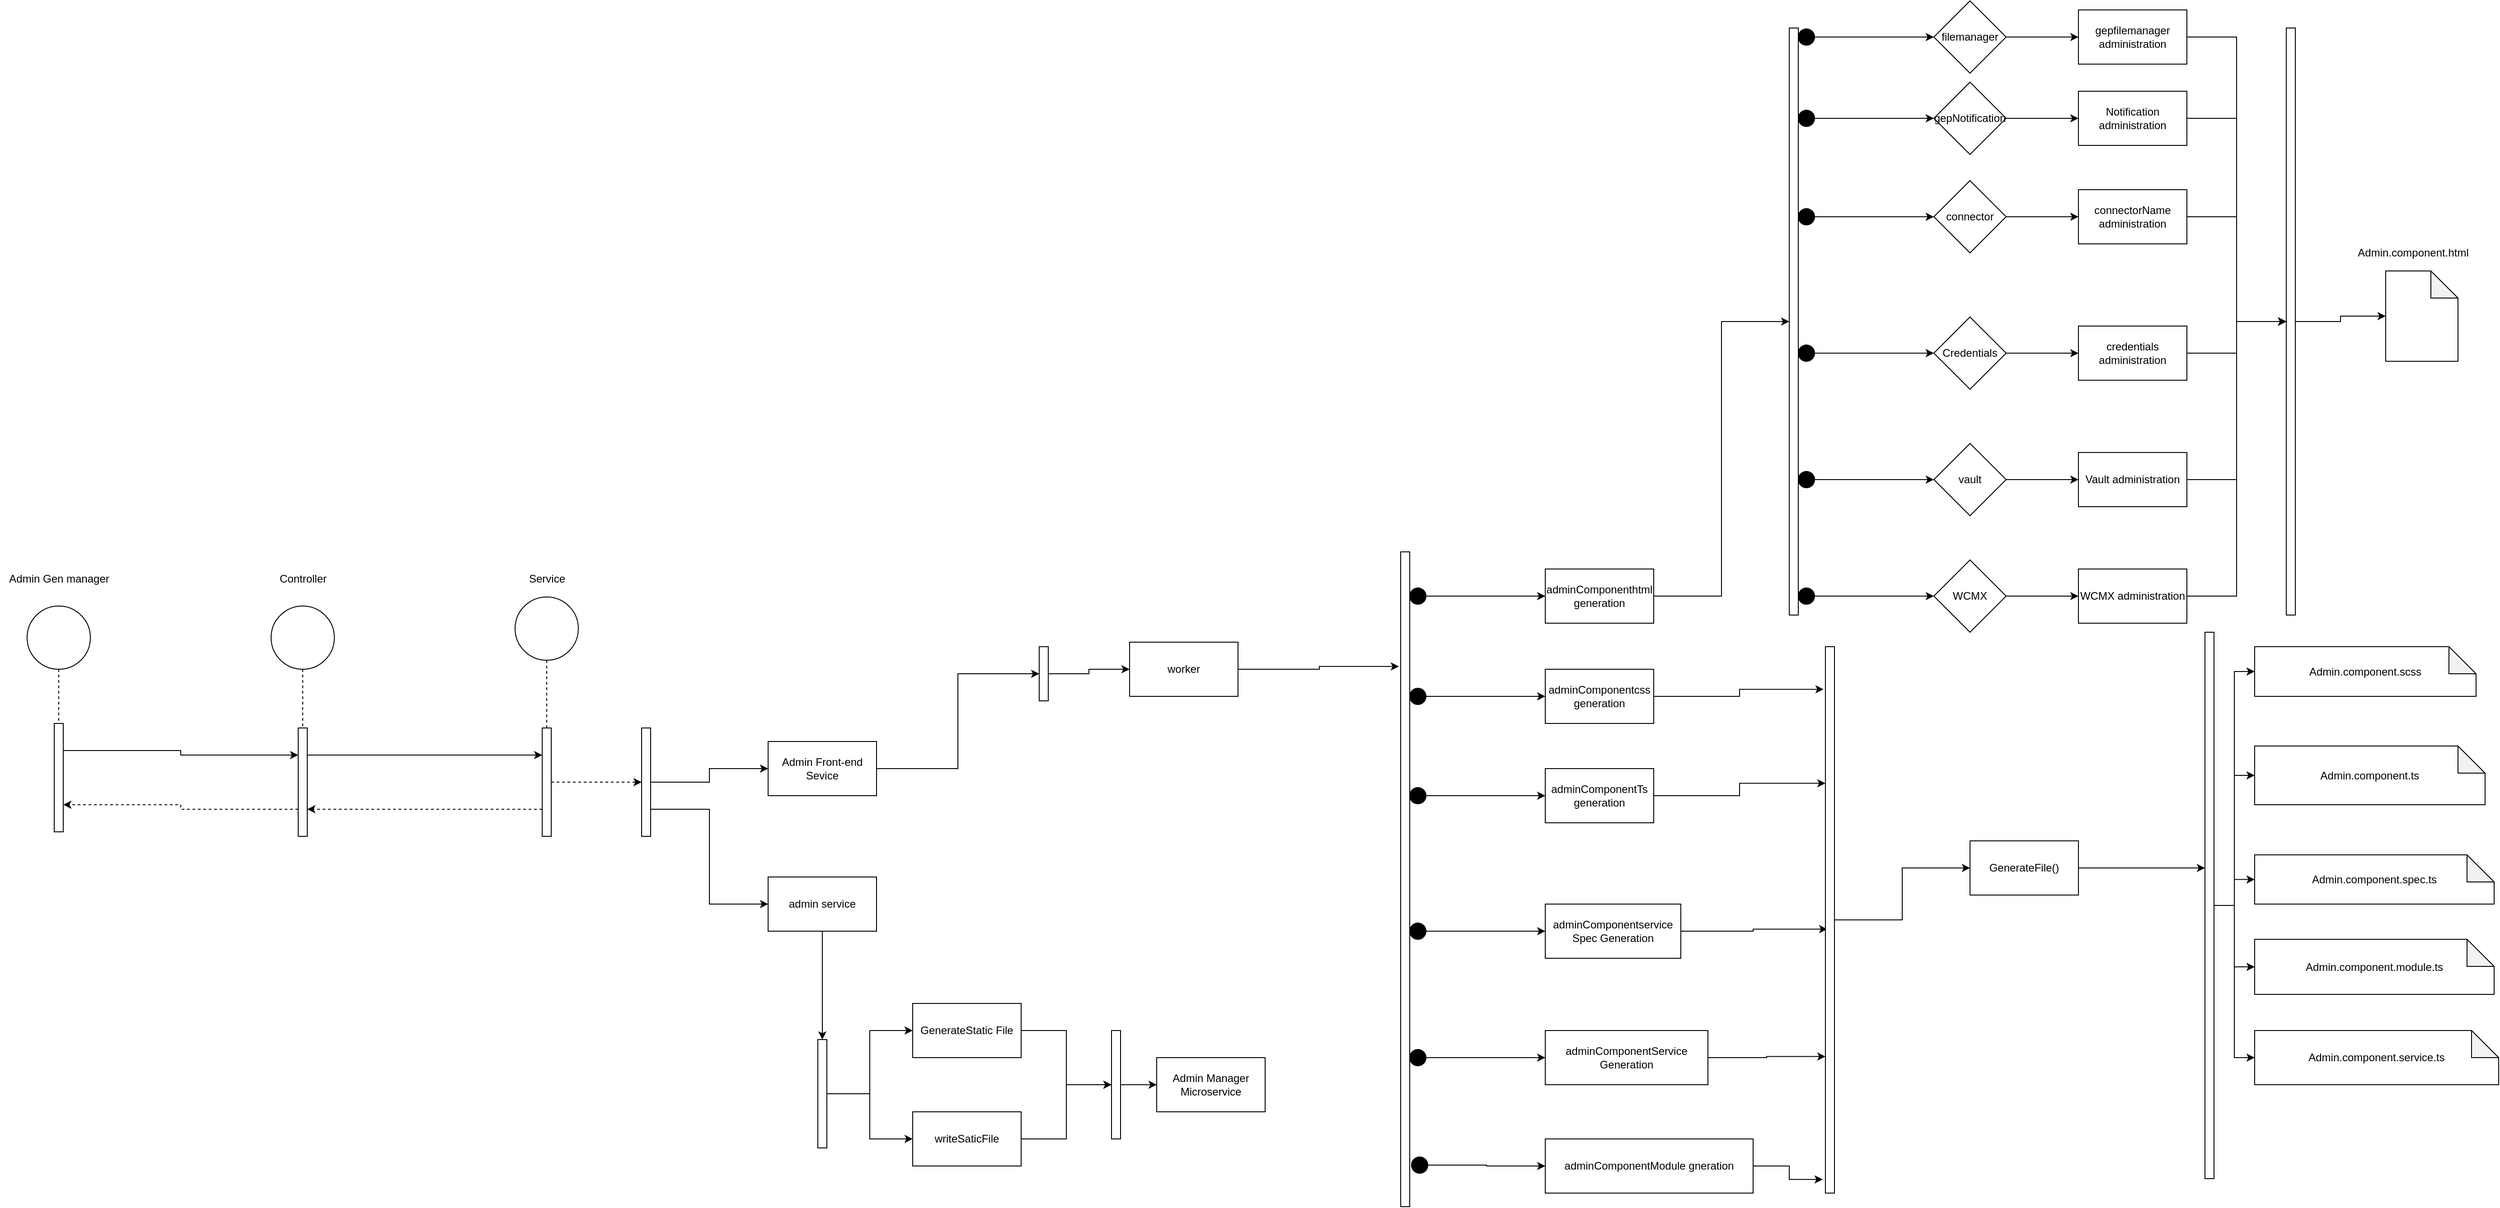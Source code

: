 <mxfile version="15.3.1" type="google"><diagram id="AjuyisLu6eKm2qBy5K6n" name="Page-1"><mxGraphModel dx="801" dy="1663" grid="1" gridSize="10" guides="1" tooltips="1" connect="1" arrows="1" fold="1" page="1" pageScale="1" pageWidth="827" pageHeight="1169" math="0" shadow="0"><root><mxCell id="0"/><mxCell id="1" parent="0"/><mxCell id="VtSiG5OBxC6Jh4uTuyeE-2" value="" style="edgeStyle=orthogonalEdgeStyle;rounded=0;orthogonalLoop=1;jettySize=auto;html=1;dashed=1;endArrow=none;endFill=0;" edge="1" parent="1" source="VtSiG5OBxC6Jh4uTuyeE-3" target="VtSiG5OBxC6Jh4uTuyeE-5"><mxGeometry relative="1" as="geometry"/></mxCell><mxCell id="VtSiG5OBxC6Jh4uTuyeE-3" value="" style="ellipse;whiteSpace=wrap;html=1;aspect=fixed;" vertex="1" parent="1"><mxGeometry x="230" y="390" width="70" height="70" as="geometry"/></mxCell><mxCell id="VtSiG5OBxC6Jh4uTuyeE-4" style="edgeStyle=orthogonalEdgeStyle;rounded=0;orthogonalLoop=1;jettySize=auto;html=1;exitX=0.25;exitY=0;exitDx=0;exitDy=0;entryX=0.25;entryY=1;entryDx=0;entryDy=0;endArrow=classic;endFill=1;" edge="1" parent="1" source="VtSiG5OBxC6Jh4uTuyeE-5" target="VtSiG5OBxC6Jh4uTuyeE-11"><mxGeometry relative="1" as="geometry"/></mxCell><mxCell id="VtSiG5OBxC6Jh4uTuyeE-5" value="" style="rounded=0;whiteSpace=wrap;html=1;direction=south;" vertex="1" parent="1"><mxGeometry x="260" y="520" width="10" height="120" as="geometry"/></mxCell><mxCell id="VtSiG5OBxC6Jh4uTuyeE-6" value="Admin Gen manager" style="text;html=1;align=center;verticalAlign=middle;resizable=0;points=[];autosize=1;strokeColor=none;fillColor=none;" vertex="1" parent="1"><mxGeometry x="200" y="350" width="130" height="20" as="geometry"/></mxCell><mxCell id="VtSiG5OBxC6Jh4uTuyeE-7" value="" style="edgeStyle=orthogonalEdgeStyle;rounded=0;orthogonalLoop=1;jettySize=auto;html=1;dashed=1;endArrow=none;endFill=0;" edge="1" parent="1" source="VtSiG5OBxC6Jh4uTuyeE-8" target="VtSiG5OBxC6Jh4uTuyeE-11"><mxGeometry relative="1" as="geometry"/></mxCell><mxCell id="VtSiG5OBxC6Jh4uTuyeE-8" value="" style="ellipse;whiteSpace=wrap;html=1;aspect=fixed;" vertex="1" parent="1"><mxGeometry x="500" y="390" width="70" height="70" as="geometry"/></mxCell><mxCell id="VtSiG5OBxC6Jh4uTuyeE-9" style="edgeStyle=orthogonalEdgeStyle;rounded=0;orthogonalLoop=1;jettySize=auto;html=1;exitX=0.25;exitY=0;exitDx=0;exitDy=0;entryX=0.25;entryY=1;entryDx=0;entryDy=0;endArrow=classic;endFill=1;" edge="1" parent="1" source="VtSiG5OBxC6Jh4uTuyeE-11" target="VtSiG5OBxC6Jh4uTuyeE-16"><mxGeometry relative="1" as="geometry"/></mxCell><mxCell id="VtSiG5OBxC6Jh4uTuyeE-10" style="edgeStyle=orthogonalEdgeStyle;rounded=0;orthogonalLoop=1;jettySize=auto;html=1;exitX=0.75;exitY=1;exitDx=0;exitDy=0;entryX=0.75;entryY=0;entryDx=0;entryDy=0;endArrow=classic;endFill=1;dashed=1;" edge="1" parent="1" source="VtSiG5OBxC6Jh4uTuyeE-11" target="VtSiG5OBxC6Jh4uTuyeE-5"><mxGeometry relative="1" as="geometry"/></mxCell><mxCell id="VtSiG5OBxC6Jh4uTuyeE-11" value="" style="rounded=0;whiteSpace=wrap;html=1;direction=south;" vertex="1" parent="1"><mxGeometry x="530" y="525" width="10" height="120" as="geometry"/></mxCell><mxCell id="VtSiG5OBxC6Jh4uTuyeE-12" value="" style="edgeStyle=orthogonalEdgeStyle;rounded=0;orthogonalLoop=1;jettySize=auto;html=1;dashed=1;endArrow=none;endFill=0;" edge="1" parent="1" source="VtSiG5OBxC6Jh4uTuyeE-13" target="VtSiG5OBxC6Jh4uTuyeE-16"><mxGeometry relative="1" as="geometry"><Array as="points"><mxPoint x="805" y="415"/><mxPoint x="805" y="570"/></Array></mxGeometry></mxCell><mxCell id="VtSiG5OBxC6Jh4uTuyeE-13" value="" style="ellipse;whiteSpace=wrap;html=1;aspect=fixed;" vertex="1" parent="1"><mxGeometry x="770" y="380" width="70" height="70" as="geometry"/></mxCell><mxCell id="VtSiG5OBxC6Jh4uTuyeE-14" style="edgeStyle=orthogonalEdgeStyle;rounded=0;orthogonalLoop=1;jettySize=auto;html=1;exitX=0.75;exitY=1;exitDx=0;exitDy=0;entryX=0.75;entryY=0;entryDx=0;entryDy=0;endArrow=classic;endFill=1;dashed=1;" edge="1" parent="1" source="VtSiG5OBxC6Jh4uTuyeE-16" target="VtSiG5OBxC6Jh4uTuyeE-11"><mxGeometry relative="1" as="geometry"/></mxCell><mxCell id="VtSiG5OBxC6Jh4uTuyeE-15" style="edgeStyle=orthogonalEdgeStyle;rounded=0;orthogonalLoop=1;jettySize=auto;html=1;exitX=0.5;exitY=0;exitDx=0;exitDy=0;entryX=0.5;entryY=1;entryDx=0;entryDy=0;dashed=1;endArrow=classic;endFill=1;" edge="1" parent="1" source="VtSiG5OBxC6Jh4uTuyeE-16" target="VtSiG5OBxC6Jh4uTuyeE-22"><mxGeometry relative="1" as="geometry"/></mxCell><mxCell id="VtSiG5OBxC6Jh4uTuyeE-16" value="" style="rounded=0;whiteSpace=wrap;html=1;direction=south;" vertex="1" parent="1"><mxGeometry x="800" y="525" width="10" height="120" as="geometry"/></mxCell><mxCell id="VtSiG5OBxC6Jh4uTuyeE-17" value="Controller" style="text;html=1;align=center;verticalAlign=middle;resizable=0;points=[];autosize=1;strokeColor=none;fillColor=none;" vertex="1" parent="1"><mxGeometry x="500" y="350" width="70" height="20" as="geometry"/></mxCell><mxCell id="VtSiG5OBxC6Jh4uTuyeE-18" value="Service" style="text;html=1;align=center;verticalAlign=middle;resizable=0;points=[];autosize=1;strokeColor=none;fillColor=none;" vertex="1" parent="1"><mxGeometry x="775" y="350" width="60" height="20" as="geometry"/></mxCell><mxCell id="VtSiG5OBxC6Jh4uTuyeE-20" style="edgeStyle=orthogonalEdgeStyle;rounded=0;orthogonalLoop=1;jettySize=auto;html=1;exitX=0.5;exitY=0;exitDx=0;exitDy=0;entryX=0;entryY=0.5;entryDx=0;entryDy=0;endArrow=classic;endFill=1;" edge="1" parent="1" source="VtSiG5OBxC6Jh4uTuyeE-22" target="VtSiG5OBxC6Jh4uTuyeE-27"><mxGeometry relative="1" as="geometry"/></mxCell><mxCell id="VtSiG5OBxC6Jh4uTuyeE-21" style="edgeStyle=orthogonalEdgeStyle;rounded=0;orthogonalLoop=1;jettySize=auto;html=1;exitX=0.75;exitY=0;exitDx=0;exitDy=0;entryX=0;entryY=0.5;entryDx=0;entryDy=0;endArrow=classic;endFill=1;" edge="1" parent="1" source="VtSiG5OBxC6Jh4uTuyeE-22" target="VtSiG5OBxC6Jh4uTuyeE-29"><mxGeometry relative="1" as="geometry"/></mxCell><mxCell id="VtSiG5OBxC6Jh4uTuyeE-22" value="" style="rounded=0;whiteSpace=wrap;html=1;direction=south;" vertex="1" parent="1"><mxGeometry x="910" y="525" width="10" height="120" as="geometry"/></mxCell><mxCell id="VtSiG5OBxC6Jh4uTuyeE-49" style="edgeStyle=orthogonalEdgeStyle;rounded=0;orthogonalLoop=1;jettySize=auto;html=1;exitX=1;exitY=0.5;exitDx=0;exitDy=0;entryX=0.5;entryY=1;entryDx=0;entryDy=0;" edge="1" parent="1" source="VtSiG5OBxC6Jh4uTuyeE-27" target="VtSiG5OBxC6Jh4uTuyeE-48"><mxGeometry relative="1" as="geometry"/></mxCell><mxCell id="VtSiG5OBxC6Jh4uTuyeE-27" value="Admin Front-end Sevice" style="rounded=0;whiteSpace=wrap;html=1;" vertex="1" parent="1"><mxGeometry x="1050" y="540" width="120" height="60" as="geometry"/></mxCell><mxCell id="VtSiG5OBxC6Jh4uTuyeE-158" style="edgeStyle=orthogonalEdgeStyle;rounded=0;orthogonalLoop=1;jettySize=auto;html=1;exitX=0.5;exitY=1;exitDx=0;exitDy=0;" edge="1" parent="1" source="VtSiG5OBxC6Jh4uTuyeE-29"><mxGeometry relative="1" as="geometry"><mxPoint x="1110" y="870" as="targetPoint"/></mxGeometry></mxCell><mxCell id="VtSiG5OBxC6Jh4uTuyeE-29" value="admin service" style="rounded=0;whiteSpace=wrap;html=1;" vertex="1" parent="1"><mxGeometry x="1050" y="690" width="120" height="60" as="geometry"/></mxCell><mxCell id="VtSiG5OBxC6Jh4uTuyeE-51" style="edgeStyle=orthogonalEdgeStyle;rounded=0;orthogonalLoop=1;jettySize=auto;html=1;exitX=0.5;exitY=0;exitDx=0;exitDy=0;" edge="1" parent="1" source="VtSiG5OBxC6Jh4uTuyeE-48" target="VtSiG5OBxC6Jh4uTuyeE-50"><mxGeometry relative="1" as="geometry"/></mxCell><mxCell id="VtSiG5OBxC6Jh4uTuyeE-48" value="" style="rounded=0;whiteSpace=wrap;html=1;direction=south;" vertex="1" parent="1"><mxGeometry x="1350" y="435" width="10" height="60" as="geometry"/></mxCell><mxCell id="VtSiG5OBxC6Jh4uTuyeE-53" style="edgeStyle=orthogonalEdgeStyle;rounded=0;orthogonalLoop=1;jettySize=auto;html=1;exitX=1;exitY=0.5;exitDx=0;exitDy=0;entryX=0.175;entryY=1.2;entryDx=0;entryDy=0;entryPerimeter=0;" edge="1" parent="1" source="VtSiG5OBxC6Jh4uTuyeE-50" target="VtSiG5OBxC6Jh4uTuyeE-52"><mxGeometry relative="1" as="geometry"/></mxCell><mxCell id="VtSiG5OBxC6Jh4uTuyeE-50" value="worker" style="rounded=0;whiteSpace=wrap;html=1;" vertex="1" parent="1"><mxGeometry x="1450" y="430" width="120" height="60" as="geometry"/></mxCell><mxCell id="VtSiG5OBxC6Jh4uTuyeE-52" value="" style="rounded=0;whiteSpace=wrap;html=1;direction=south;" vertex="1" parent="1"><mxGeometry x="1750" y="330" width="10" height="725" as="geometry"/></mxCell><mxCell id="VtSiG5OBxC6Jh4uTuyeE-62" style="edgeStyle=orthogonalEdgeStyle;rounded=0;orthogonalLoop=1;jettySize=auto;html=1;exitX=1;exitY=0.5;exitDx=0;exitDy=0;entryX=0;entryY=0.5;entryDx=0;entryDy=0;" edge="1" parent="1" source="VtSiG5OBxC6Jh4uTuyeE-54" target="VtSiG5OBxC6Jh4uTuyeE-55"><mxGeometry relative="1" as="geometry"/></mxCell><mxCell id="VtSiG5OBxC6Jh4uTuyeE-54" value="" style="ellipse;whiteSpace=wrap;html=1;fillColor=#000000;" vertex="1" parent="1"><mxGeometry x="1760" y="370" width="18" height="18" as="geometry"/></mxCell><mxCell id="VtSiG5OBxC6Jh4uTuyeE-75" style="edgeStyle=orthogonalEdgeStyle;rounded=0;orthogonalLoop=1;jettySize=auto;html=1;exitX=1;exitY=0.5;exitDx=0;exitDy=0;" edge="1" parent="1" source="VtSiG5OBxC6Jh4uTuyeE-55" target="VtSiG5OBxC6Jh4uTuyeE-74"><mxGeometry relative="1" as="geometry"/></mxCell><mxCell id="VtSiG5OBxC6Jh4uTuyeE-55" value="adminComponenthtml&lt;br&gt;generation" style="rounded=0;whiteSpace=wrap;html=1;fillColor=#FFFFFF;" vertex="1" parent="1"><mxGeometry x="1910" y="349" width="120" height="60" as="geometry"/></mxCell><mxCell id="VtSiG5OBxC6Jh4uTuyeE-124" style="edgeStyle=orthogonalEdgeStyle;rounded=0;orthogonalLoop=1;jettySize=auto;html=1;exitX=1;exitY=0.5;exitDx=0;exitDy=0;entryX=0.975;entryY=1.3;entryDx=0;entryDy=0;entryPerimeter=0;" edge="1" parent="1" source="VtSiG5OBxC6Jh4uTuyeE-56" target="VtSiG5OBxC6Jh4uTuyeE-117"><mxGeometry relative="1" as="geometry"/></mxCell><mxCell id="VtSiG5OBxC6Jh4uTuyeE-56" value="adminComponentModule gneration" style="rounded=0;whiteSpace=wrap;html=1;fillColor=#FFFFFF;" vertex="1" parent="1"><mxGeometry x="1910" y="980" width="230" height="60" as="geometry"/></mxCell><mxCell id="VtSiG5OBxC6Jh4uTuyeE-122" style="edgeStyle=orthogonalEdgeStyle;rounded=0;orthogonalLoop=1;jettySize=auto;html=1;exitX=1;exitY=0.5;exitDx=0;exitDy=0;entryX=0.75;entryY=1;entryDx=0;entryDy=0;" edge="1" parent="1" source="VtSiG5OBxC6Jh4uTuyeE-57" target="VtSiG5OBxC6Jh4uTuyeE-117"><mxGeometry relative="1" as="geometry"/></mxCell><mxCell id="VtSiG5OBxC6Jh4uTuyeE-57" value="adminComponentService&lt;br&gt;Generation" style="rounded=0;whiteSpace=wrap;html=1;fillColor=#FFFFFF;" vertex="1" parent="1"><mxGeometry x="1910" y="860" width="180" height="60" as="geometry"/></mxCell><mxCell id="VtSiG5OBxC6Jh4uTuyeE-118" style="edgeStyle=orthogonalEdgeStyle;rounded=0;orthogonalLoop=1;jettySize=auto;html=1;exitX=1;exitY=0.5;exitDx=0;exitDy=0;entryX=0.078;entryY=1.2;entryDx=0;entryDy=0;entryPerimeter=0;" edge="1" parent="1" source="VtSiG5OBxC6Jh4uTuyeE-58" target="VtSiG5OBxC6Jh4uTuyeE-117"><mxGeometry relative="1" as="geometry"/></mxCell><mxCell id="VtSiG5OBxC6Jh4uTuyeE-58" value="adminComponentcss&lt;br&gt;generation" style="rounded=0;whiteSpace=wrap;html=1;fillColor=#FFFFFF;" vertex="1" parent="1"><mxGeometry x="1910" y="460" width="120" height="60" as="geometry"/></mxCell><mxCell id="VtSiG5OBxC6Jh4uTuyeE-119" style="edgeStyle=orthogonalEdgeStyle;rounded=0;orthogonalLoop=1;jettySize=auto;html=1;exitX=1;exitY=0.5;exitDx=0;exitDy=0;entryX=0.25;entryY=1;entryDx=0;entryDy=0;" edge="1" parent="1" source="VtSiG5OBxC6Jh4uTuyeE-59" target="VtSiG5OBxC6Jh4uTuyeE-117"><mxGeometry relative="1" as="geometry"/></mxCell><mxCell id="VtSiG5OBxC6Jh4uTuyeE-59" value="adminComponentTs&lt;br&gt;generation" style="rounded=0;whiteSpace=wrap;html=1;fillColor=#FFFFFF;" vertex="1" parent="1"><mxGeometry x="1910" y="570" width="120" height="60" as="geometry"/></mxCell><mxCell id="VtSiG5OBxC6Jh4uTuyeE-120" style="edgeStyle=orthogonalEdgeStyle;rounded=0;orthogonalLoop=1;jettySize=auto;html=1;exitX=1;exitY=0.5;exitDx=0;exitDy=0;entryX=0.517;entryY=0.8;entryDx=0;entryDy=0;entryPerimeter=0;" edge="1" parent="1" source="VtSiG5OBxC6Jh4uTuyeE-60" target="VtSiG5OBxC6Jh4uTuyeE-117"><mxGeometry relative="1" as="geometry"/></mxCell><mxCell id="VtSiG5OBxC6Jh4uTuyeE-60" value="adminComponentservice Spec Generation" style="rounded=0;whiteSpace=wrap;html=1;fillColor=#FFFFFF;" vertex="1" parent="1"><mxGeometry x="1910" y="720" width="150" height="60" as="geometry"/></mxCell><mxCell id="VtSiG5OBxC6Jh4uTuyeE-73" style="edgeStyle=orthogonalEdgeStyle;rounded=0;orthogonalLoop=1;jettySize=auto;html=1;exitX=1;exitY=0.5;exitDx=0;exitDy=0;" edge="1" parent="1" source="VtSiG5OBxC6Jh4uTuyeE-63" target="VtSiG5OBxC6Jh4uTuyeE-58"><mxGeometry relative="1" as="geometry"/></mxCell><mxCell id="VtSiG5OBxC6Jh4uTuyeE-63" value="" style="ellipse;whiteSpace=wrap;html=1;fillColor=#000000;" vertex="1" parent="1"><mxGeometry x="1760" y="481" width="18" height="18" as="geometry"/></mxCell><mxCell id="VtSiG5OBxC6Jh4uTuyeE-72" style="edgeStyle=orthogonalEdgeStyle;rounded=0;orthogonalLoop=1;jettySize=auto;html=1;exitX=1;exitY=0.5;exitDx=0;exitDy=0;" edge="1" parent="1" source="VtSiG5OBxC6Jh4uTuyeE-64" target="VtSiG5OBxC6Jh4uTuyeE-59"><mxGeometry relative="1" as="geometry"/></mxCell><mxCell id="VtSiG5OBxC6Jh4uTuyeE-64" value="" style="ellipse;whiteSpace=wrap;html=1;fillColor=#000000;" vertex="1" parent="1"><mxGeometry x="1760" y="591" width="18" height="18" as="geometry"/></mxCell><mxCell id="VtSiG5OBxC6Jh4uTuyeE-71" style="edgeStyle=orthogonalEdgeStyle;rounded=0;orthogonalLoop=1;jettySize=auto;html=1;exitX=1;exitY=0.5;exitDx=0;exitDy=0;entryX=0;entryY=0.5;entryDx=0;entryDy=0;" edge="1" parent="1" source="VtSiG5OBxC6Jh4uTuyeE-65" target="VtSiG5OBxC6Jh4uTuyeE-60"><mxGeometry relative="1" as="geometry"/></mxCell><mxCell id="VtSiG5OBxC6Jh4uTuyeE-65" value="" style="ellipse;whiteSpace=wrap;html=1;fillColor=#000000;" vertex="1" parent="1"><mxGeometry x="1760" y="741" width="18" height="18" as="geometry"/></mxCell><mxCell id="VtSiG5OBxC6Jh4uTuyeE-70" style="edgeStyle=orthogonalEdgeStyle;rounded=0;orthogonalLoop=1;jettySize=auto;html=1;exitX=1;exitY=0.5;exitDx=0;exitDy=0;" edge="1" parent="1" source="VtSiG5OBxC6Jh4uTuyeE-66" target="VtSiG5OBxC6Jh4uTuyeE-57"><mxGeometry relative="1" as="geometry"/></mxCell><mxCell id="VtSiG5OBxC6Jh4uTuyeE-66" value="" style="ellipse;whiteSpace=wrap;html=1;fillColor=#000000;" vertex="1" parent="1"><mxGeometry x="1760" y="881" width="18" height="18" as="geometry"/></mxCell><mxCell id="VtSiG5OBxC6Jh4uTuyeE-69" style="edgeStyle=orthogonalEdgeStyle;rounded=0;orthogonalLoop=1;jettySize=auto;html=1;exitX=1;exitY=0.5;exitDx=0;exitDy=0;" edge="1" parent="1" source="VtSiG5OBxC6Jh4uTuyeE-67" target="VtSiG5OBxC6Jh4uTuyeE-56"><mxGeometry relative="1" as="geometry"/></mxCell><mxCell id="VtSiG5OBxC6Jh4uTuyeE-67" value="" style="ellipse;whiteSpace=wrap;html=1;fillColor=#000000;" vertex="1" parent="1"><mxGeometry x="1762" y="1000" width="18" height="18" as="geometry"/></mxCell><mxCell id="VtSiG5OBxC6Jh4uTuyeE-74" value="" style="rounded=0;whiteSpace=wrap;html=1;direction=south;" vertex="1" parent="1"><mxGeometry x="2180" y="-250" width="10" height="650" as="geometry"/></mxCell><mxCell id="VtSiG5OBxC6Jh4uTuyeE-77" style="edgeStyle=orthogonalEdgeStyle;rounded=0;orthogonalLoop=1;jettySize=auto;html=1;exitX=1;exitY=0.5;exitDx=0;exitDy=0;" edge="1" parent="1" source="VtSiG5OBxC6Jh4uTuyeE-76"><mxGeometry relative="1" as="geometry"><mxPoint x="2340" y="-41" as="targetPoint"/></mxGeometry></mxCell><mxCell id="VtSiG5OBxC6Jh4uTuyeE-76" value="" style="ellipse;whiteSpace=wrap;html=1;fillColor=#000000;" vertex="1" parent="1"><mxGeometry x="2190" y="-50" width="18" height="18" as="geometry"/></mxCell><mxCell id="VtSiG5OBxC6Jh4uTuyeE-79" style="edgeStyle=orthogonalEdgeStyle;rounded=0;orthogonalLoop=1;jettySize=auto;html=1;exitX=1;exitY=0.5;exitDx=0;exitDy=0;" edge="1" parent="1" source="VtSiG5OBxC6Jh4uTuyeE-78"><mxGeometry relative="1" as="geometry"><mxPoint x="2500" y="-41" as="targetPoint"/></mxGeometry></mxCell><mxCell id="VtSiG5OBxC6Jh4uTuyeE-78" value="connector" style="rhombus;whiteSpace=wrap;html=1;fillColor=#FFFFFF;" vertex="1" parent="1"><mxGeometry x="2340" y="-81" width="80" height="80" as="geometry"/></mxCell><mxCell id="VtSiG5OBxC6Jh4uTuyeE-109" style="edgeStyle=orthogonalEdgeStyle;rounded=0;orthogonalLoop=1;jettySize=auto;html=1;exitX=1;exitY=0.5;exitDx=0;exitDy=0;entryX=0.5;entryY=1;entryDx=0;entryDy=0;" edge="1" parent="1" source="VtSiG5OBxC6Jh4uTuyeE-80" target="VtSiG5OBxC6Jh4uTuyeE-106"><mxGeometry relative="1" as="geometry"/></mxCell><mxCell id="VtSiG5OBxC6Jh4uTuyeE-80" value="connectorName administration" style="rounded=0;whiteSpace=wrap;html=1;fillColor=#FFFFFF;" vertex="1" parent="1"><mxGeometry x="2500" y="-71" width="120" height="60" as="geometry"/></mxCell><mxCell id="VtSiG5OBxC6Jh4uTuyeE-81" style="edgeStyle=orthogonalEdgeStyle;rounded=0;orthogonalLoop=1;jettySize=auto;html=1;exitX=1;exitY=0.5;exitDx=0;exitDy=0;" edge="1" parent="1" source="VtSiG5OBxC6Jh4uTuyeE-82"><mxGeometry relative="1" as="geometry"><mxPoint x="2340" y="110" as="targetPoint"/></mxGeometry></mxCell><mxCell id="VtSiG5OBxC6Jh4uTuyeE-82" value="" style="ellipse;whiteSpace=wrap;html=1;fillColor=#000000;" vertex="1" parent="1"><mxGeometry x="2190" y="101" width="18" height="18" as="geometry"/></mxCell><mxCell id="VtSiG5OBxC6Jh4uTuyeE-83" style="edgeStyle=orthogonalEdgeStyle;rounded=0;orthogonalLoop=1;jettySize=auto;html=1;exitX=1;exitY=0.5;exitDx=0;exitDy=0;" edge="1" parent="1" source="VtSiG5OBxC6Jh4uTuyeE-84"><mxGeometry relative="1" as="geometry"><mxPoint x="2500" y="110" as="targetPoint"/></mxGeometry></mxCell><mxCell id="VtSiG5OBxC6Jh4uTuyeE-84" value="Credentials" style="rhombus;whiteSpace=wrap;html=1;fillColor=#FFFFFF;" vertex="1" parent="1"><mxGeometry x="2340" y="70" width="80" height="80" as="geometry"/></mxCell><mxCell id="VtSiG5OBxC6Jh4uTuyeE-110" style="edgeStyle=orthogonalEdgeStyle;rounded=0;orthogonalLoop=1;jettySize=auto;html=1;exitX=1;exitY=0.5;exitDx=0;exitDy=0;entryX=0.5;entryY=1;entryDx=0;entryDy=0;" edge="1" parent="1" source="VtSiG5OBxC6Jh4uTuyeE-85" target="VtSiG5OBxC6Jh4uTuyeE-106"><mxGeometry relative="1" as="geometry"/></mxCell><mxCell id="VtSiG5OBxC6Jh4uTuyeE-85" value="credentials administration" style="rounded=0;whiteSpace=wrap;html=1;fillColor=#FFFFFF;" vertex="1" parent="1"><mxGeometry x="2500" y="80" width="120" height="60" as="geometry"/></mxCell><mxCell id="VtSiG5OBxC6Jh4uTuyeE-86" style="edgeStyle=orthogonalEdgeStyle;rounded=0;orthogonalLoop=1;jettySize=auto;html=1;exitX=1;exitY=0.5;exitDx=0;exitDy=0;" edge="1" parent="1" source="VtSiG5OBxC6Jh4uTuyeE-87"><mxGeometry relative="1" as="geometry"><mxPoint x="2340" y="250" as="targetPoint"/></mxGeometry></mxCell><mxCell id="VtSiG5OBxC6Jh4uTuyeE-87" value="" style="ellipse;whiteSpace=wrap;html=1;fillColor=#000000;" vertex="1" parent="1"><mxGeometry x="2190" y="241" width="18" height="18" as="geometry"/></mxCell><mxCell id="VtSiG5OBxC6Jh4uTuyeE-88" style="edgeStyle=orthogonalEdgeStyle;rounded=0;orthogonalLoop=1;jettySize=auto;html=1;exitX=1;exitY=0.5;exitDx=0;exitDy=0;" edge="1" parent="1" source="VtSiG5OBxC6Jh4uTuyeE-89"><mxGeometry relative="1" as="geometry"><mxPoint x="2500" y="250" as="targetPoint"/></mxGeometry></mxCell><mxCell id="VtSiG5OBxC6Jh4uTuyeE-89" value="vault" style="rhombus;whiteSpace=wrap;html=1;fillColor=#FFFFFF;" vertex="1" parent="1"><mxGeometry x="2340" y="210" width="80" height="80" as="geometry"/></mxCell><mxCell id="VtSiG5OBxC6Jh4uTuyeE-111" style="edgeStyle=orthogonalEdgeStyle;rounded=0;orthogonalLoop=1;jettySize=auto;html=1;exitX=1;exitY=0.5;exitDx=0;exitDy=0;entryX=0.5;entryY=1;entryDx=0;entryDy=0;" edge="1" parent="1" source="VtSiG5OBxC6Jh4uTuyeE-90" target="VtSiG5OBxC6Jh4uTuyeE-106"><mxGeometry relative="1" as="geometry"/></mxCell><mxCell id="VtSiG5OBxC6Jh4uTuyeE-90" value="Vault administration" style="rounded=0;whiteSpace=wrap;html=1;fillColor=#FFFFFF;" vertex="1" parent="1"><mxGeometry x="2500" y="220" width="120" height="60" as="geometry"/></mxCell><mxCell id="VtSiG5OBxC6Jh4uTuyeE-91" style="edgeStyle=orthogonalEdgeStyle;rounded=0;orthogonalLoop=1;jettySize=auto;html=1;exitX=1;exitY=0.5;exitDx=0;exitDy=0;" edge="1" parent="1" source="VtSiG5OBxC6Jh4uTuyeE-92"><mxGeometry relative="1" as="geometry"><mxPoint x="2340" y="379" as="targetPoint"/></mxGeometry></mxCell><mxCell id="VtSiG5OBxC6Jh4uTuyeE-92" value="" style="ellipse;whiteSpace=wrap;html=1;fillColor=#000000;" vertex="1" parent="1"><mxGeometry x="2190" y="370" width="18" height="18" as="geometry"/></mxCell><mxCell id="VtSiG5OBxC6Jh4uTuyeE-93" style="edgeStyle=orthogonalEdgeStyle;rounded=0;orthogonalLoop=1;jettySize=auto;html=1;exitX=1;exitY=0.5;exitDx=0;exitDy=0;" edge="1" parent="1" source="VtSiG5OBxC6Jh4uTuyeE-94"><mxGeometry relative="1" as="geometry"><mxPoint x="2500" y="379" as="targetPoint"/></mxGeometry></mxCell><mxCell id="VtSiG5OBxC6Jh4uTuyeE-94" value="WCMX" style="rhombus;whiteSpace=wrap;html=1;fillColor=#FFFFFF;" vertex="1" parent="1"><mxGeometry x="2340" y="339" width="80" height="80" as="geometry"/></mxCell><mxCell id="VtSiG5OBxC6Jh4uTuyeE-113" style="edgeStyle=orthogonalEdgeStyle;rounded=0;orthogonalLoop=1;jettySize=auto;html=1;exitX=1;exitY=0.5;exitDx=0;exitDy=0;entryX=0.5;entryY=1;entryDx=0;entryDy=0;" edge="1" parent="1" source="VtSiG5OBxC6Jh4uTuyeE-95" target="VtSiG5OBxC6Jh4uTuyeE-106"><mxGeometry relative="1" as="geometry"/></mxCell><mxCell id="VtSiG5OBxC6Jh4uTuyeE-95" value="WCMX administration" style="rounded=0;whiteSpace=wrap;html=1;fillColor=#FFFFFF;" vertex="1" parent="1"><mxGeometry x="2500" y="349" width="120" height="60" as="geometry"/></mxCell><mxCell id="VtSiG5OBxC6Jh4uTuyeE-96" style="edgeStyle=orthogonalEdgeStyle;rounded=0;orthogonalLoop=1;jettySize=auto;html=1;exitX=1;exitY=0.5;exitDx=0;exitDy=0;" edge="1" parent="1" source="VtSiG5OBxC6Jh4uTuyeE-97"><mxGeometry relative="1" as="geometry"><mxPoint x="2340" y="-150" as="targetPoint"/></mxGeometry></mxCell><mxCell id="VtSiG5OBxC6Jh4uTuyeE-97" value="" style="ellipse;whiteSpace=wrap;html=1;fillColor=#000000;" vertex="1" parent="1"><mxGeometry x="2190" y="-159" width="18" height="18" as="geometry"/></mxCell><mxCell id="VtSiG5OBxC6Jh4uTuyeE-98" style="edgeStyle=orthogonalEdgeStyle;rounded=0;orthogonalLoop=1;jettySize=auto;html=1;exitX=1;exitY=0.5;exitDx=0;exitDy=0;" edge="1" parent="1" source="VtSiG5OBxC6Jh4uTuyeE-99"><mxGeometry relative="1" as="geometry"><mxPoint x="2500" y="-150" as="targetPoint"/></mxGeometry></mxCell><mxCell id="VtSiG5OBxC6Jh4uTuyeE-99" value="gepNotification" style="rhombus;whiteSpace=wrap;html=1;fillColor=#FFFFFF;" vertex="1" parent="1"><mxGeometry x="2340" y="-190" width="80" height="80" as="geometry"/></mxCell><mxCell id="VtSiG5OBxC6Jh4uTuyeE-108" style="edgeStyle=orthogonalEdgeStyle;rounded=0;orthogonalLoop=1;jettySize=auto;html=1;exitX=1;exitY=0.5;exitDx=0;exitDy=0;entryX=0.5;entryY=1;entryDx=0;entryDy=0;" edge="1" parent="1" source="VtSiG5OBxC6Jh4uTuyeE-100" target="VtSiG5OBxC6Jh4uTuyeE-106"><mxGeometry relative="1" as="geometry"/></mxCell><mxCell id="VtSiG5OBxC6Jh4uTuyeE-100" value="Notification administration" style="rounded=0;whiteSpace=wrap;html=1;fillColor=#FFFFFF;" vertex="1" parent="1"><mxGeometry x="2500" y="-180" width="120" height="60" as="geometry"/></mxCell><mxCell id="VtSiG5OBxC6Jh4uTuyeE-101" style="edgeStyle=orthogonalEdgeStyle;rounded=0;orthogonalLoop=1;jettySize=auto;html=1;exitX=1;exitY=0.5;exitDx=0;exitDy=0;" edge="1" parent="1" source="VtSiG5OBxC6Jh4uTuyeE-102"><mxGeometry relative="1" as="geometry"><mxPoint x="2340" y="-240" as="targetPoint"/></mxGeometry></mxCell><mxCell id="VtSiG5OBxC6Jh4uTuyeE-102" value="" style="ellipse;whiteSpace=wrap;html=1;fillColor=#000000;" vertex="1" parent="1"><mxGeometry x="2190" y="-249" width="18" height="18" as="geometry"/></mxCell><mxCell id="VtSiG5OBxC6Jh4uTuyeE-103" style="edgeStyle=orthogonalEdgeStyle;rounded=0;orthogonalLoop=1;jettySize=auto;html=1;exitX=1;exitY=0.5;exitDx=0;exitDy=0;" edge="1" parent="1" source="VtSiG5OBxC6Jh4uTuyeE-104"><mxGeometry relative="1" as="geometry"><mxPoint x="2500" y="-240" as="targetPoint"/></mxGeometry></mxCell><mxCell id="VtSiG5OBxC6Jh4uTuyeE-104" value="filemanager" style="rhombus;whiteSpace=wrap;html=1;fillColor=#FFFFFF;" vertex="1" parent="1"><mxGeometry x="2340" y="-280" width="80" height="80" as="geometry"/></mxCell><mxCell id="VtSiG5OBxC6Jh4uTuyeE-107" style="edgeStyle=orthogonalEdgeStyle;rounded=0;orthogonalLoop=1;jettySize=auto;html=1;exitX=1;exitY=0.5;exitDx=0;exitDy=0;entryX=0.5;entryY=1;entryDx=0;entryDy=0;" edge="1" parent="1" source="VtSiG5OBxC6Jh4uTuyeE-105" target="VtSiG5OBxC6Jh4uTuyeE-106"><mxGeometry relative="1" as="geometry"/></mxCell><mxCell id="VtSiG5OBxC6Jh4uTuyeE-105" value="gepfilemanager administration" style="rounded=0;whiteSpace=wrap;html=1;fillColor=#FFFFFF;" vertex="1" parent="1"><mxGeometry x="2500" y="-270" width="120" height="60" as="geometry"/></mxCell><mxCell id="VtSiG5OBxC6Jh4uTuyeE-115" style="edgeStyle=orthogonalEdgeStyle;rounded=0;orthogonalLoop=1;jettySize=auto;html=1;exitX=0.5;exitY=0;exitDx=0;exitDy=0;" edge="1" parent="1" source="VtSiG5OBxC6Jh4uTuyeE-106" target="VtSiG5OBxC6Jh4uTuyeE-114"><mxGeometry relative="1" as="geometry"/></mxCell><mxCell id="VtSiG5OBxC6Jh4uTuyeE-106" value="" style="rounded=0;whiteSpace=wrap;html=1;direction=south;" vertex="1" parent="1"><mxGeometry x="2730" y="-250" width="10" height="650" as="geometry"/></mxCell><mxCell id="VtSiG5OBxC6Jh4uTuyeE-114" value="" style="shape=note;whiteSpace=wrap;html=1;backgroundOutline=1;darkOpacity=0.05;fillColor=#FFFFFF;" vertex="1" parent="1"><mxGeometry x="2840" y="19" width="80" height="100" as="geometry"/></mxCell><mxCell id="VtSiG5OBxC6Jh4uTuyeE-116" value="&lt;span&gt;Admin.component.html&lt;/span&gt;" style="text;html=1;align=center;verticalAlign=middle;resizable=0;points=[];autosize=1;strokeColor=none;fillColor=none;" vertex="1" parent="1"><mxGeometry x="2800" y="-11" width="140" height="20" as="geometry"/></mxCell><mxCell id="VtSiG5OBxC6Jh4uTuyeE-140" style="edgeStyle=orthogonalEdgeStyle;rounded=0;orthogonalLoop=1;jettySize=auto;html=1;exitX=0.5;exitY=0;exitDx=0;exitDy=0;" edge="1" parent="1" source="VtSiG5OBxC6Jh4uTuyeE-117" target="VtSiG5OBxC6Jh4uTuyeE-125"><mxGeometry relative="1" as="geometry"/></mxCell><mxCell id="VtSiG5OBxC6Jh4uTuyeE-117" value="" style="rounded=0;whiteSpace=wrap;html=1;direction=south;" vertex="1" parent="1"><mxGeometry x="2220" y="435" width="10" height="605" as="geometry"/></mxCell><mxCell id="VtSiG5OBxC6Jh4uTuyeE-141" style="edgeStyle=orthogonalEdgeStyle;rounded=0;orthogonalLoop=1;jettySize=auto;html=1;exitX=1;exitY=0.5;exitDx=0;exitDy=0;" edge="1" parent="1" source="VtSiG5OBxC6Jh4uTuyeE-125"><mxGeometry relative="1" as="geometry"><mxPoint x="2640" y="680" as="targetPoint"/></mxGeometry></mxCell><mxCell id="VtSiG5OBxC6Jh4uTuyeE-125" value="GenerateFile()" style="rounded=0;whiteSpace=wrap;html=1;fillColor=#FFFFFF;" vertex="1" parent="1"><mxGeometry x="2380" y="650" width="120" height="60" as="geometry"/></mxCell><mxCell id="VtSiG5OBxC6Jh4uTuyeE-153" value="" style="edgeStyle=orthogonalEdgeStyle;rounded=0;orthogonalLoop=1;jettySize=auto;html=1;" edge="1" parent="1" source="VtSiG5OBxC6Jh4uTuyeE-142" target="VtSiG5OBxC6Jh4uTuyeE-149"><mxGeometry relative="1" as="geometry"/></mxCell><mxCell id="VtSiG5OBxC6Jh4uTuyeE-154" style="edgeStyle=orthogonalEdgeStyle;rounded=0;orthogonalLoop=1;jettySize=auto;html=1;exitX=0.5;exitY=0;exitDx=0;exitDy=0;" edge="1" parent="1" source="VtSiG5OBxC6Jh4uTuyeE-142" target="VtSiG5OBxC6Jh4uTuyeE-148"><mxGeometry relative="1" as="geometry"/></mxCell><mxCell id="VtSiG5OBxC6Jh4uTuyeE-155" style="edgeStyle=orthogonalEdgeStyle;rounded=0;orthogonalLoop=1;jettySize=auto;html=1;exitX=0.5;exitY=0;exitDx=0;exitDy=0;entryX=0;entryY=0.5;entryDx=0;entryDy=0;entryPerimeter=0;" edge="1" parent="1" source="VtSiG5OBxC6Jh4uTuyeE-142" target="VtSiG5OBxC6Jh4uTuyeE-144"><mxGeometry relative="1" as="geometry"/></mxCell><mxCell id="VtSiG5OBxC6Jh4uTuyeE-156" style="edgeStyle=orthogonalEdgeStyle;rounded=0;orthogonalLoop=1;jettySize=auto;html=1;exitX=0.5;exitY=0;exitDx=0;exitDy=0;" edge="1" parent="1" source="VtSiG5OBxC6Jh4uTuyeE-142" target="VtSiG5OBxC6Jh4uTuyeE-143"><mxGeometry relative="1" as="geometry"/></mxCell><mxCell id="VtSiG5OBxC6Jh4uTuyeE-157" style="edgeStyle=orthogonalEdgeStyle;rounded=0;orthogonalLoop=1;jettySize=auto;html=1;exitX=0.5;exitY=0;exitDx=0;exitDy=0;entryX=0;entryY=0.5;entryDx=0;entryDy=0;entryPerimeter=0;" edge="1" parent="1" source="VtSiG5OBxC6Jh4uTuyeE-142" target="VtSiG5OBxC6Jh4uTuyeE-150"><mxGeometry relative="1" as="geometry"/></mxCell><mxCell id="VtSiG5OBxC6Jh4uTuyeE-142" value="" style="rounded=0;whiteSpace=wrap;html=1;direction=south;" vertex="1" parent="1"><mxGeometry x="2640" y="419" width="10" height="605" as="geometry"/></mxCell><mxCell id="VtSiG5OBxC6Jh4uTuyeE-143" value="Admin.component.scss" style="shape=note;whiteSpace=wrap;html=1;backgroundOutline=1;darkOpacity=0.05;fillColor=#FFFFFF;" vertex="1" parent="1"><mxGeometry x="2695" y="435" width="245" height="55" as="geometry"/></mxCell><mxCell id="VtSiG5OBxC6Jh4uTuyeE-144" value="Admin.component.ts" style="shape=note;whiteSpace=wrap;html=1;backgroundOutline=1;darkOpacity=0.05;fillColor=#FFFFFF;" vertex="1" parent="1"><mxGeometry x="2695" y="545" width="255" height="65" as="geometry"/></mxCell><mxCell id="VtSiG5OBxC6Jh4uTuyeE-148" value="Admin.component.spec.ts" style="shape=note;whiteSpace=wrap;html=1;backgroundOutline=1;darkOpacity=0.05;fillColor=#FFFFFF;" vertex="1" parent="1"><mxGeometry x="2695" y="665.5" width="265" height="54.5" as="geometry"/></mxCell><mxCell id="VtSiG5OBxC6Jh4uTuyeE-149" value="Admin.component.module.ts" style="shape=note;whiteSpace=wrap;html=1;backgroundOutline=1;darkOpacity=0.05;fillColor=#FFFFFF;" vertex="1" parent="1"><mxGeometry x="2695" y="759" width="265" height="61" as="geometry"/></mxCell><mxCell id="VtSiG5OBxC6Jh4uTuyeE-150" value="Admin.component.service.ts" style="shape=note;whiteSpace=wrap;html=1;backgroundOutline=1;darkOpacity=0.05;fillColor=#FFFFFF;" vertex="1" parent="1"><mxGeometry x="2695" y="860" width="270" height="60" as="geometry"/></mxCell><mxCell id="VtSiG5OBxC6Jh4uTuyeE-162" style="edgeStyle=orthogonalEdgeStyle;rounded=0;orthogonalLoop=1;jettySize=auto;html=1;exitX=0.5;exitY=0;exitDx=0;exitDy=0;entryX=0;entryY=0.5;entryDx=0;entryDy=0;" edge="1" parent="1" source="VtSiG5OBxC6Jh4uTuyeE-159" target="VtSiG5OBxC6Jh4uTuyeE-160"><mxGeometry relative="1" as="geometry"/></mxCell><mxCell id="VtSiG5OBxC6Jh4uTuyeE-163" style="edgeStyle=orthogonalEdgeStyle;rounded=0;orthogonalLoop=1;jettySize=auto;html=1;exitX=0.5;exitY=0;exitDx=0;exitDy=0;" edge="1" parent="1" source="VtSiG5OBxC6Jh4uTuyeE-159" target="VtSiG5OBxC6Jh4uTuyeE-161"><mxGeometry relative="1" as="geometry"/></mxCell><mxCell id="VtSiG5OBxC6Jh4uTuyeE-159" value="" style="rounded=0;whiteSpace=wrap;html=1;direction=south;" vertex="1" parent="1"><mxGeometry x="1105" y="870" width="10" height="120" as="geometry"/></mxCell><mxCell id="VtSiG5OBxC6Jh4uTuyeE-165" style="edgeStyle=orthogonalEdgeStyle;rounded=0;orthogonalLoop=1;jettySize=auto;html=1;exitX=1;exitY=0.5;exitDx=0;exitDy=0;entryX=0.5;entryY=1;entryDx=0;entryDy=0;" edge="1" parent="1" source="VtSiG5OBxC6Jh4uTuyeE-160" target="VtSiG5OBxC6Jh4uTuyeE-164"><mxGeometry relative="1" as="geometry"/></mxCell><mxCell id="VtSiG5OBxC6Jh4uTuyeE-160" value="GenerateStatic File" style="rounded=0;whiteSpace=wrap;html=1;" vertex="1" parent="1"><mxGeometry x="1210" y="830" width="120" height="60" as="geometry"/></mxCell><mxCell id="VtSiG5OBxC6Jh4uTuyeE-166" style="edgeStyle=orthogonalEdgeStyle;rounded=0;orthogonalLoop=1;jettySize=auto;html=1;exitX=1;exitY=0.5;exitDx=0;exitDy=0;entryX=0.5;entryY=1;entryDx=0;entryDy=0;" edge="1" parent="1" source="VtSiG5OBxC6Jh4uTuyeE-161" target="VtSiG5OBxC6Jh4uTuyeE-164"><mxGeometry relative="1" as="geometry"/></mxCell><mxCell id="VtSiG5OBxC6Jh4uTuyeE-161" value="writeSaticFile" style="rounded=0;whiteSpace=wrap;html=1;" vertex="1" parent="1"><mxGeometry x="1210" y="950" width="120" height="60" as="geometry"/></mxCell><mxCell id="VtSiG5OBxC6Jh4uTuyeE-167" style="edgeStyle=orthogonalEdgeStyle;rounded=0;orthogonalLoop=1;jettySize=auto;html=1;exitX=0.5;exitY=0;exitDx=0;exitDy=0;" edge="1" parent="1" source="VtSiG5OBxC6Jh4uTuyeE-164"><mxGeometry relative="1" as="geometry"><mxPoint x="1480" y="920" as="targetPoint"/></mxGeometry></mxCell><mxCell id="VtSiG5OBxC6Jh4uTuyeE-164" value="" style="rounded=0;whiteSpace=wrap;html=1;direction=south;" vertex="1" parent="1"><mxGeometry x="1430" y="860" width="10" height="120" as="geometry"/></mxCell><mxCell id="VtSiG5OBxC6Jh4uTuyeE-168" value="Admin Manager Microservice" style="rounded=0;whiteSpace=wrap;html=1;fillColor=#FFFFFF;" vertex="1" parent="1"><mxGeometry x="1480" y="890" width="120" height="60" as="geometry"/></mxCell></root></mxGraphModel></diagram></mxfile>